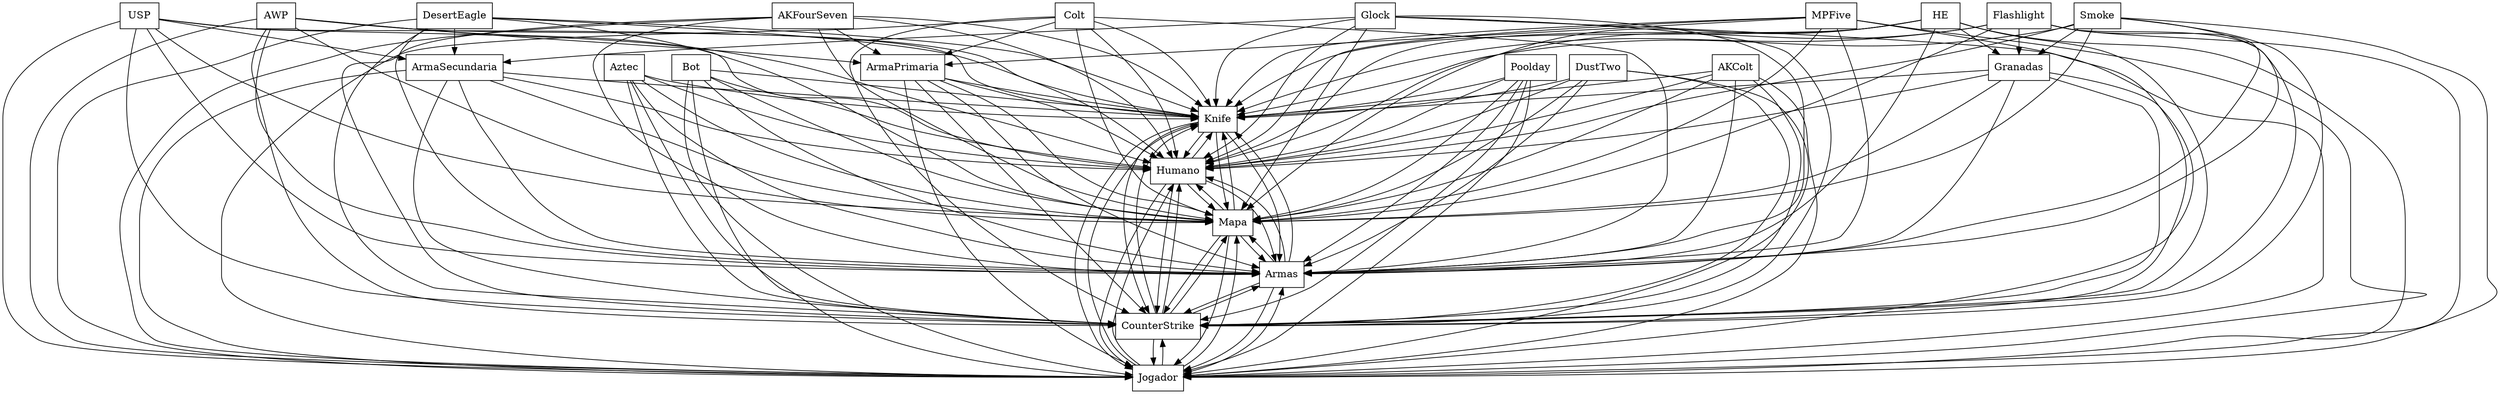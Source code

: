 digraph{
graph [rankdir=TB];
node [shape=box];
edge [arrowhead=normal];
0[label="Knife",]
1[label="Humano",]
2[label="USP",]
3[label="HE",]
4[label="AWP",]
5[label="Colt",]
6[label="Bot",]
7[label="AKFourSeven",]
8[label="MPFive",]
9[label="Aztec",]
10[label="DustTwo",]
11[label="ArmaSecundaria",]
12[label="ArmaPrimaria",]
13[label="Poolday",]
14[label="Smoke",]
15[label="Flashlight",]
16[label="Jogador",]
17[label="CounterStrike",]
18[label="Glock",]
19[label="AKColt",]
20[label="Granadas",]
21[label="DesertEagle",]
22[label="Armas",]
23[label="Mapa",]
0->1[label="",]
0->16[label="",]
0->17[label="",]
0->22[label="",]
0->23[label="",]
1->0[label="",]
1->16[label="",]
1->17[label="",]
1->22[label="",]
1->23[label="",]
2->0[label="",]
2->1[label="",]
2->11[label="",]
2->16[label="",]
2->17[label="",]
2->22[label="",]
2->23[label="",]
3->0[label="",]
3->1[label="",]
3->16[label="",]
3->17[label="",]
3->20[label="",]
3->22[label="",]
3->23[label="",]
4->0[label="",]
4->1[label="",]
4->12[label="",]
4->16[label="",]
4->17[label="",]
4->22[label="",]
4->23[label="",]
5->0[label="",]
5->1[label="",]
5->12[label="",]
5->16[label="",]
5->17[label="",]
5->22[label="",]
5->23[label="",]
6->0[label="",]
6->1[label="",]
6->16[label="",]
6->17[label="",]
6->22[label="",]
6->23[label="",]
7->0[label="",]
7->1[label="",]
7->12[label="",]
7->16[label="",]
7->17[label="",]
7->22[label="",]
7->23[label="",]
8->0[label="",]
8->1[label="",]
8->12[label="",]
8->16[label="",]
8->17[label="",]
8->22[label="",]
8->23[label="",]
9->0[label="",]
9->1[label="",]
9->16[label="",]
9->17[label="",]
9->22[label="",]
9->23[label="",]
10->0[label="",]
10->1[label="",]
10->16[label="",]
10->17[label="",]
10->22[label="",]
10->23[label="",]
11->0[label="",]
11->1[label="",]
11->16[label="",]
11->17[label="",]
11->22[label="",]
11->23[label="",]
12->0[label="",]
12->1[label="",]
12->16[label="",]
12->17[label="",]
12->22[label="",]
12->23[label="",]
13->0[label="",]
13->1[label="",]
13->16[label="",]
13->17[label="",]
13->22[label="",]
13->23[label="",]
14->0[label="",]
14->1[label="",]
14->16[label="",]
14->17[label="",]
14->20[label="",]
14->22[label="",]
14->23[label="",]
15->0[label="",]
15->1[label="",]
15->16[label="",]
15->17[label="",]
15->20[label="",]
15->22[label="",]
15->23[label="",]
16->0[label="",]
16->1[label="",]
16->17[label="",]
16->22[label="",]
16->23[label="",]
17->0[label="",]
17->1[label="",]
17->16[label="",]
17->22[label="",]
17->23[label="",]
18->0[label="",]
18->1[label="",]
18->11[label="",]
18->16[label="",]
18->17[label="",]
18->22[label="",]
18->23[label="",]
19->0[label="",]
19->1[label="",]
19->16[label="",]
19->17[label="",]
19->22[label="",]
19->23[label="",]
20->0[label="",]
20->1[label="",]
20->16[label="",]
20->17[label="",]
20->22[label="",]
20->23[label="",]
21->0[label="",]
21->1[label="",]
21->11[label="",]
21->16[label="",]
21->17[label="",]
21->22[label="",]
21->23[label="",]
22->0[label="",]
22->1[label="",]
22->16[label="",]
22->17[label="",]
22->23[label="",]
23->0[label="",]
23->1[label="",]
23->16[label="",]
23->17[label="",]
23->22[label="",]
}
